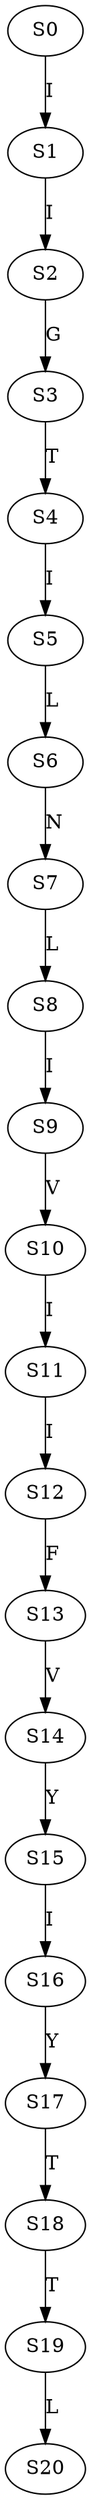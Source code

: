 strict digraph  {
	S0 -> S1 [ label = I ];
	S1 -> S2 [ label = I ];
	S2 -> S3 [ label = G ];
	S3 -> S4 [ label = T ];
	S4 -> S5 [ label = I ];
	S5 -> S6 [ label = L ];
	S6 -> S7 [ label = N ];
	S7 -> S8 [ label = L ];
	S8 -> S9 [ label = I ];
	S9 -> S10 [ label = V ];
	S10 -> S11 [ label = I ];
	S11 -> S12 [ label = I ];
	S12 -> S13 [ label = F ];
	S13 -> S14 [ label = V ];
	S14 -> S15 [ label = Y ];
	S15 -> S16 [ label = I ];
	S16 -> S17 [ label = Y ];
	S17 -> S18 [ label = T ];
	S18 -> S19 [ label = T ];
	S19 -> S20 [ label = L ];
}
